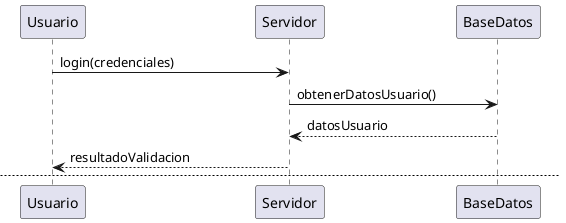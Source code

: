 @startuml
Usuario -> Servidor : login(credenciales)
Servidor -> BaseDatos : obtenerDatosUsuario()
BaseDatos --> Servidor : datosUsuario
Servidor --> Usuario : resultadoValidacion
newpage
Usuario -> Servidor : registrar(credenciales)
Servidor -> BaseDatos : registrarUsuario(credenciales)
BaseDatos --> Servidor : resultadoVerificacion
Servidor --> Usuario : resultadoValidacion
newpage
loop mientras quiera agregar tarjetas  
Usuario -> Servidor : ingresarTarjeta(tema,datosTarjeta)  
Servidor -> BaseDatos : crearTarjeta(datosTarjeta)  
Servidor --> Usuario : resultadoCreacion
end loop
newpage
Usuario -> Servidor : getTarjetas(tema)
Servidor -> BaseDatos : obtenerTarjetas()
BaseDatos --> Servidor : listaTarjetasAleatoria
Servidor --> Usuario : HTML con Tarjetas
loop mientras haya tarjetas 
Usuario -> Usuario : responder(tarjetaAleatoria)
end loop
Usuario -> Servidor : enviarRespuestas()
Servidor --> Usuario : resultado
@enduml